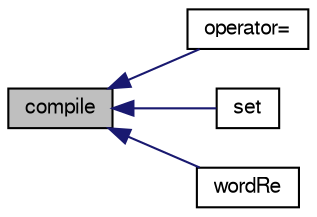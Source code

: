 digraph "compile"
{
  bgcolor="transparent";
  edge [fontname="FreeSans",fontsize="10",labelfontname="FreeSans",labelfontsize="10"];
  node [fontname="FreeSans",fontsize="10",shape=record];
  rankdir="LR";
  Node47 [label="compile",height=0.2,width=0.4,color="black", fillcolor="grey75", style="filled", fontcolor="black"];
  Node47 -> Node48 [dir="back",color="midnightblue",fontsize="10",style="solid",fontname="FreeSans"];
  Node48 [label="operator=",height=0.2,width=0.4,color="black",URL="$a28262.html#a395cc696a27ba5686e78fb76ff0e1ad9",tooltip="Assign copy. "];
  Node47 -> Node49 [dir="back",color="midnightblue",fontsize="10",style="solid",fontname="FreeSans"];
  Node49 [label="set",height=0.2,width=0.4,color="black",URL="$a28262.html#aa41bd0b113384704d1a0947db7cf1e8e",tooltip="Copy string, auto-test for regular expression or other options. "];
  Node47 -> Node50 [dir="back",color="midnightblue",fontsize="10",style="solid",fontname="FreeSans"];
  Node50 [label="wordRe",height=0.2,width=0.4,color="black",URL="$a28262.html#a3974b6185c34f92afc76e88412829cda",tooltip="Construct as copy. "];
}
